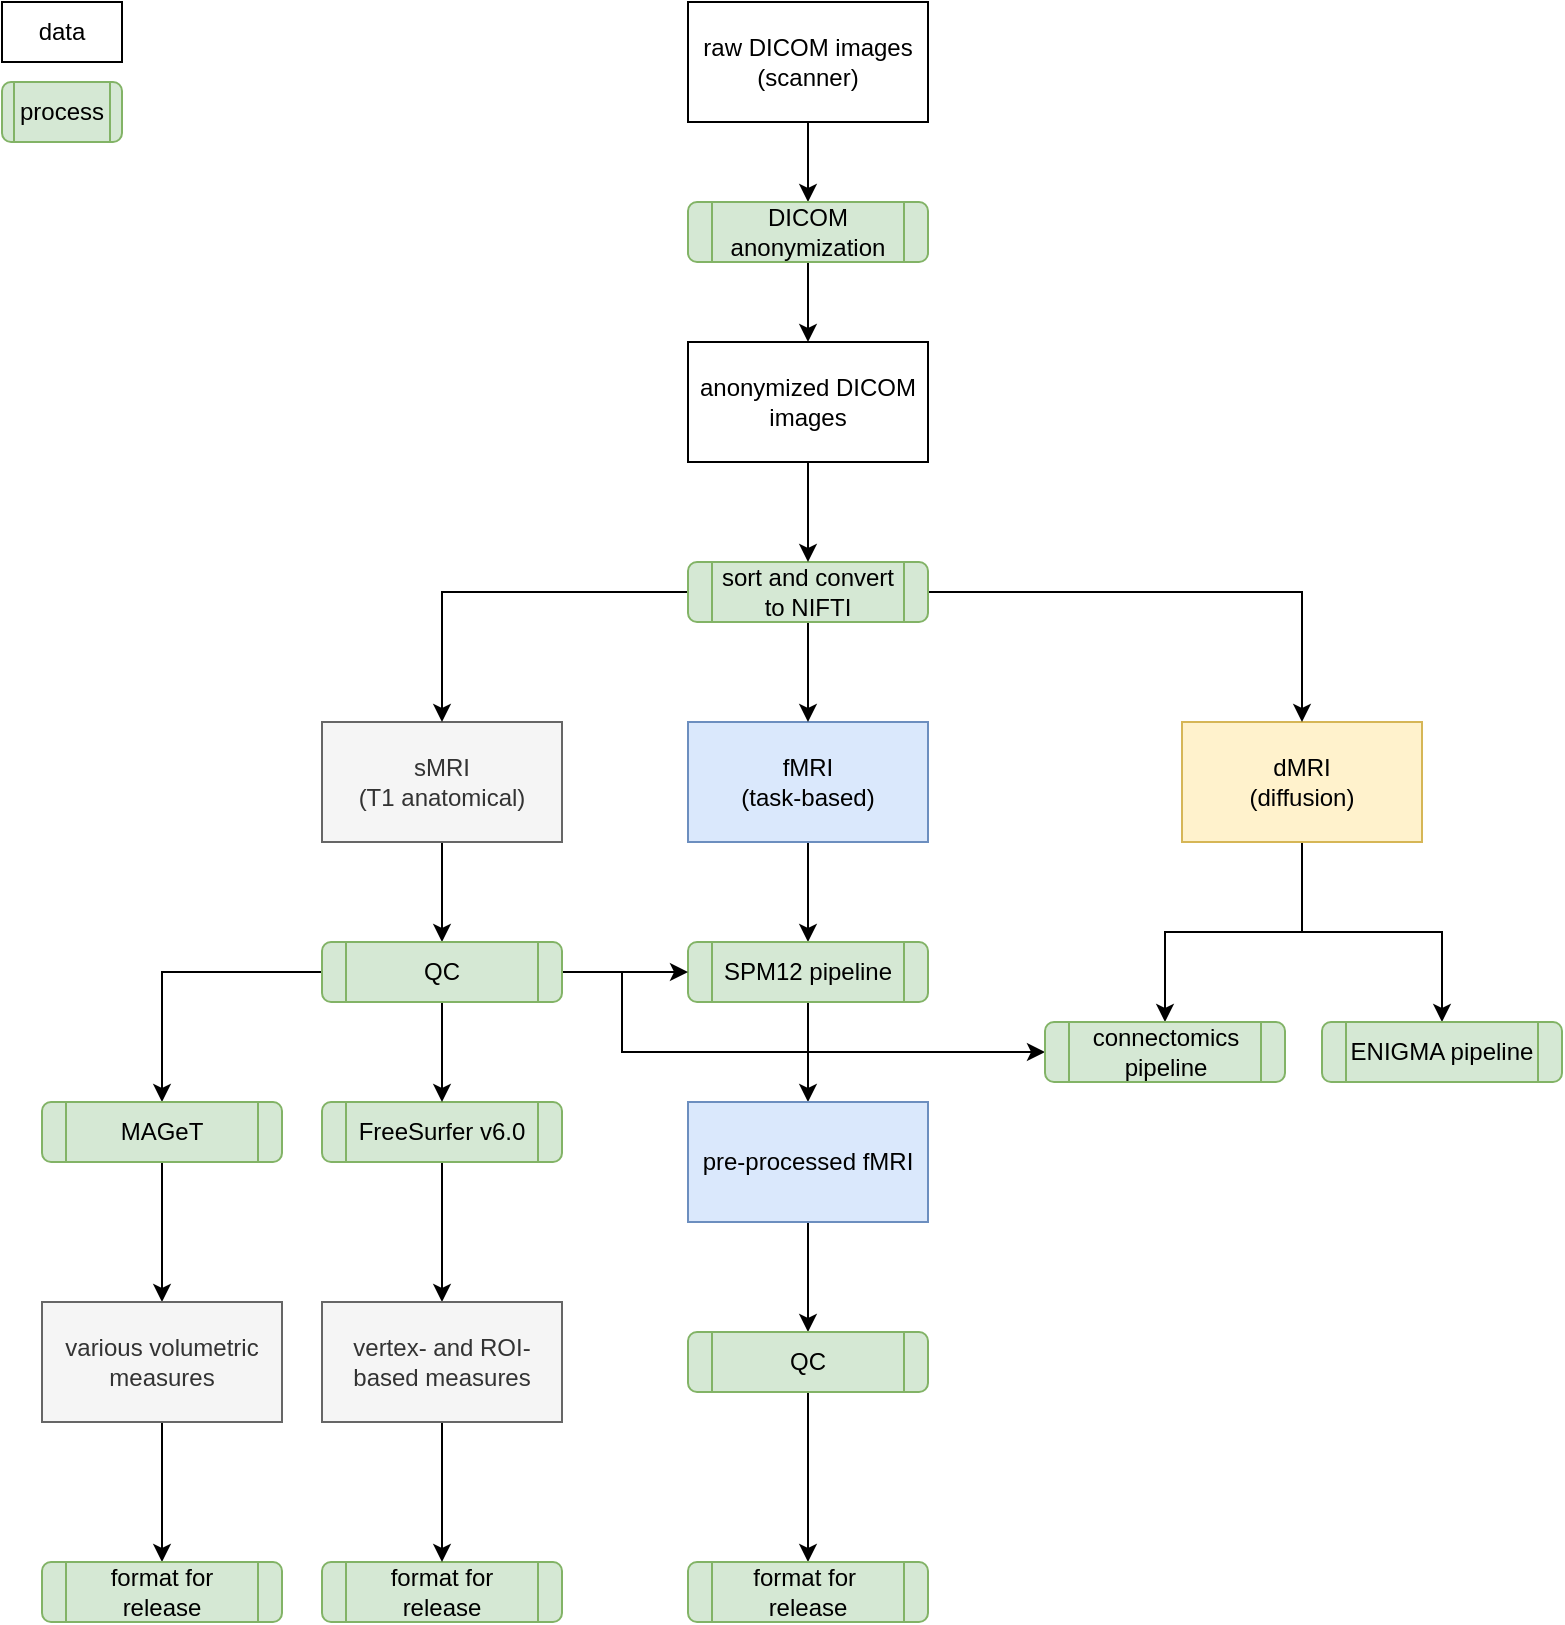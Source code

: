 <mxfile version="10.5.9" type="github"><diagram id="j0eW-3rL3nAvA6KZJJpW" name="Page-1"><mxGraphModel dx="808" dy="713" grid="1" gridSize="10" guides="1" tooltips="1" connect="1" arrows="1" fold="1" page="1" pageScale="1" pageWidth="827" pageHeight="1169" math="0" shadow="0"><root><mxCell id="0"/><mxCell id="1" parent="0"/><mxCell id="-qOHd8E0QizUEmg0LQXA-15" value="" style="edgeStyle=orthogonalEdgeStyle;rounded=0;orthogonalLoop=1;jettySize=auto;html=1;" parent="1" source="-qOHd8E0QizUEmg0LQXA-1" target="-qOHd8E0QizUEmg0LQXA-10" edge="1"><mxGeometry relative="1" as="geometry"/></mxCell><mxCell id="-qOHd8E0QizUEmg0LQXA-1" value="raw DICOM images&lt;br&gt;(scanner)" style="rounded=0;whiteSpace=wrap;html=1;" parent="1" vertex="1"><mxGeometry x="353" y="10" width="120" height="60" as="geometry"/></mxCell><mxCell id="-qOHd8E0QizUEmg0LQXA-29" value="" style="edgeStyle=orthogonalEdgeStyle;rounded=0;orthogonalLoop=1;jettySize=auto;html=1;" parent="1" source="-qOHd8E0QizUEmg0LQXA-10" target="-qOHd8E0QizUEmg0LQXA-28" edge="1"><mxGeometry relative="1" as="geometry"/></mxCell><UserObject label="DICOM anonymization" link="https://git.scicore.unibas.ch/pipelines_mcn/z37-mri/tree/master/1-dicom-anonymization" id="-qOHd8E0QizUEmg0LQXA-10"><mxCell style="shape=process;whiteSpace=wrap;html=1;backgroundOutline=1;rounded=1;shadow=0;glass=0;comic=0;fillColor=#d5e8d4;strokeColor=#82b366;" parent="1" vertex="1"><mxGeometry x="353" y="110" width="120" height="30" as="geometry"/></mxCell></UserObject><mxCell id="-qOHd8E0QizUEmg0LQXA-57" value="" style="edgeStyle=orthogonalEdgeStyle;rounded=0;orthogonalLoop=1;jettySize=auto;html=1;" parent="1" source="-qOHd8E0QizUEmg0LQXA-17" target="-qOHd8E0QizUEmg0LQXA-56" edge="1"><mxGeometry relative="1" as="geometry"/></mxCell><mxCell id="-qOHd8E0QizUEmg0LQXA-17" value="&lt;div&gt;sMRI&lt;/div&gt;&lt;div&gt;(T1 anatomical)&lt;br&gt;&lt;/div&gt;" style="rounded=0;whiteSpace=wrap;html=1;shadow=0;glass=0;comic=0;fillColor=#f5f5f5;strokeColor=#666666;fontColor=#333333;" parent="1" vertex="1"><mxGeometry x="170" y="370" width="120" height="60" as="geometry"/></mxCell><mxCell id="-qOHd8E0QizUEmg0LQXA-42" value="" style="edgeStyle=orthogonalEdgeStyle;rounded=0;orthogonalLoop=1;jettySize=auto;html=1;" parent="1" source="-qOHd8E0QizUEmg0LQXA-21" target="-qOHd8E0QizUEmg0LQXA-41" edge="1"><mxGeometry relative="1" as="geometry"/></mxCell><mxCell id="-qOHd8E0QizUEmg0LQXA-21" value="&lt;div&gt;fMRI&lt;/div&gt;&lt;div&gt;(task-based)&lt;br&gt;&lt;/div&gt;" style="rounded=0;whiteSpace=wrap;html=1;shadow=0;glass=0;comic=0;fillColor=#dae8fc;strokeColor=#6c8ebf;" parent="1" vertex="1"><mxGeometry x="353" y="370" width="120" height="60" as="geometry"/></mxCell><mxCell id="-qOHd8E0QizUEmg0LQXA-65" style="edgeStyle=orthogonalEdgeStyle;rounded=0;orthogonalLoop=1;jettySize=auto;html=1;entryX=0.5;entryY=0;entryDx=0;entryDy=0;" parent="1" source="-qOHd8E0QizUEmg0LQXA-23" target="-qOHd8E0QizUEmg0LQXA-62" edge="1"><mxGeometry relative="1" as="geometry"/></mxCell><mxCell id="-qOHd8E0QizUEmg0LQXA-66" style="edgeStyle=orthogonalEdgeStyle;rounded=0;orthogonalLoop=1;jettySize=auto;html=1;entryX=0.5;entryY=0;entryDx=0;entryDy=0;" parent="1" source="-qOHd8E0QizUEmg0LQXA-23" target="-qOHd8E0QizUEmg0LQXA-64" edge="1"><mxGeometry relative="1" as="geometry"/></mxCell><mxCell id="-qOHd8E0QizUEmg0LQXA-23" value="dMRI&lt;br&gt;(diffusion)" style="rounded=0;whiteSpace=wrap;html=1;shadow=0;glass=0;comic=0;fillColor=#fff2cc;strokeColor=#d6b656;" parent="1" vertex="1"><mxGeometry x="600" y="370" width="120" height="60" as="geometry"/></mxCell><mxCell id="-qOHd8E0QizUEmg0LQXA-33" value="" style="edgeStyle=orthogonalEdgeStyle;rounded=0;orthogonalLoop=1;jettySize=auto;html=1;" parent="1" source="-qOHd8E0QizUEmg0LQXA-25" target="-qOHd8E0QizUEmg0LQXA-23" edge="1"><mxGeometry relative="1" as="geometry"/></mxCell><mxCell id="-qOHd8E0QizUEmg0LQXA-34" value="" style="edgeStyle=orthogonalEdgeStyle;rounded=0;orthogonalLoop=1;jettySize=auto;html=1;" parent="1" source="-qOHd8E0QizUEmg0LQXA-25" target="-qOHd8E0QizUEmg0LQXA-17" edge="1"><mxGeometry relative="1" as="geometry"/></mxCell><mxCell id="-qOHd8E0QizUEmg0LQXA-61" value="" style="edgeStyle=orthogonalEdgeStyle;rounded=0;orthogonalLoop=1;jettySize=auto;html=1;" parent="1" source="-qOHd8E0QizUEmg0LQXA-25" target="-qOHd8E0QizUEmg0LQXA-21" edge="1"><mxGeometry relative="1" as="geometry"/></mxCell><UserObject label="sort and convert to NIFTI" link="https://git.scicore.unibas.ch/pipelines_mcn/z37-mri/tree/master/2-dicom-sort-convert" id="-qOHd8E0QizUEmg0LQXA-25"><mxCell style="shape=process;whiteSpace=wrap;html=1;backgroundOutline=1;rounded=1;shadow=0;glass=0;comic=0;fillColor=#d5e8d4;strokeColor=#82b366;" parent="1" vertex="1"><mxGeometry x="353" y="290" width="120" height="30" as="geometry"/></mxCell></UserObject><mxCell id="-qOHd8E0QizUEmg0LQXA-30" value="" style="edgeStyle=orthogonalEdgeStyle;rounded=0;orthogonalLoop=1;jettySize=auto;html=1;" parent="1" source="-qOHd8E0QizUEmg0LQXA-28" target="-qOHd8E0QizUEmg0LQXA-25" edge="1"><mxGeometry relative="1" as="geometry"/></mxCell><mxCell id="-qOHd8E0QizUEmg0LQXA-28" value="anonymized DICOM images" style="rounded=0;whiteSpace=wrap;html=1;" parent="1" vertex="1"><mxGeometry x="353" y="180" width="120" height="60" as="geometry"/></mxCell><mxCell id="-qOHd8E0QizUEmg0LQXA-39" value="process" style="shape=process;whiteSpace=wrap;html=1;backgroundOutline=1;rounded=1;shadow=0;glass=0;comic=0;fillColor=#d5e8d4;strokeColor=#82b366;" parent="1" vertex="1"><mxGeometry x="10" y="50" width="60" height="30" as="geometry"/></mxCell><mxCell id="-qOHd8E0QizUEmg0LQXA-40" value="data" style="rounded=0;whiteSpace=wrap;html=1;shadow=0;glass=0;comic=0;gradientColor=none;" parent="1" vertex="1"><mxGeometry x="10" y="10" width="60" height="30" as="geometry"/></mxCell><mxCell id="-qOHd8E0QizUEmg0LQXA-45" value="" style="edgeStyle=orthogonalEdgeStyle;rounded=0;orthogonalLoop=1;jettySize=auto;html=1;" parent="1" source="-qOHd8E0QizUEmg0LQXA-41" target="-qOHd8E0QizUEmg0LQXA-44" edge="1"><mxGeometry relative="1" as="geometry"/></mxCell><UserObject label="SPM12 pipeline" link="https://git.scicore.unibas.ch/pipelines_mcn/z37-mri/tree/master/3.1-fmri-preprocessing" id="-qOHd8E0QizUEmg0LQXA-41"><mxCell style="shape=process;whiteSpace=wrap;html=1;backgroundOutline=1;rounded=1;shadow=0;glass=0;comic=0;fillColor=#d5e8d4;strokeColor=#82b366;" parent="1" vertex="1"><mxGeometry x="353" y="480" width="120" height="30" as="geometry"/></mxCell></UserObject><mxCell id="-qOHd8E0QizUEmg0LQXA-49" value="" style="edgeStyle=orthogonalEdgeStyle;rounded=0;orthogonalLoop=1;jettySize=auto;html=1;" parent="1" source="-qOHd8E0QizUEmg0LQXA-44" target="-qOHd8E0QizUEmg0LQXA-48" edge="1"><mxGeometry relative="1" as="geometry"/></mxCell><mxCell id="-qOHd8E0QizUEmg0LQXA-44" value="pre-processed fMRI" style="rounded=0;whiteSpace=wrap;html=1;shadow=0;glass=0;comic=0;fillColor=#dae8fc;strokeColor=#6c8ebf;" parent="1" vertex="1"><mxGeometry x="353" y="560" width="120" height="60" as="geometry"/></mxCell><mxCell id="-qOHd8E0QizUEmg0LQXA-54" value="" style="edgeStyle=orthogonalEdgeStyle;rounded=0;orthogonalLoop=1;jettySize=auto;html=1;" parent="1" source="-qOHd8E0QizUEmg0LQXA-46" target="-qOHd8E0QizUEmg0LQXA-53" edge="1"><mxGeometry relative="1" as="geometry"/></mxCell><UserObject label="FreeSurfer v6.0" link="https://git.scicore.unibas.ch/pipelines_mcn/z37-mri/tree/master/5.1-t1-freesurfer" id="-qOHd8E0QizUEmg0LQXA-46"><mxCell style="shape=process;whiteSpace=wrap;html=1;backgroundOutline=1;rounded=1;shadow=0;glass=0;comic=0;fillColor=#d5e8d4;strokeColor=#82b366;" parent="1" vertex="1"><mxGeometry x="170" y="560" width="120" height="30" as="geometry"/></mxCell></UserObject><mxCell id="-qOHd8E0QizUEmg0LQXA-52" value="" style="edgeStyle=orthogonalEdgeStyle;rounded=0;orthogonalLoop=1;jettySize=auto;html=1;" parent="1" source="-qOHd8E0QizUEmg0LQXA-48" target="-qOHd8E0QizUEmg0LQXA-50" edge="1"><mxGeometry relative="1" as="geometry"/></mxCell><UserObject label="QC" link="https://git.scicore.unibas.ch/pipelines_mcn/z37-mri/tree/master/3.1-fmri-preprocessing" id="-qOHd8E0QizUEmg0LQXA-48"><mxCell style="shape=process;whiteSpace=wrap;html=1;backgroundOutline=1;rounded=1;shadow=0;glass=0;comic=0;fillColor=#d5e8d4;strokeColor=#82b366;" parent="1" vertex="1"><mxGeometry x="353" y="675" width="120" height="30" as="geometry"/></mxCell></UserObject><UserObject label="format for&amp;nbsp; release" link="https://git.scicore.unibas.ch/pipelines_mcn/z37-mri/tree/master/3.2-fmri-format-for-release" id="-qOHd8E0QizUEmg0LQXA-50"><mxCell style="shape=process;whiteSpace=wrap;html=1;backgroundOutline=1;rounded=1;shadow=0;glass=0;comic=0;fillColor=#d5e8d4;strokeColor=#82b366;" parent="1" vertex="1"><mxGeometry x="353" y="790" width="120" height="30" as="geometry"/></mxCell></UserObject><UserObject label="format for release" link="https://git.scicore.unibas.ch/pipelines_mcn/z37-mri/tree/master/5.2-t1-format-freesurfer-for-release" id="-qOHd8E0QizUEmg0LQXA-51"><mxCell style="shape=process;whiteSpace=wrap;html=1;backgroundOutline=1;rounded=1;shadow=0;glass=0;comic=0;fillColor=#d5e8d4;strokeColor=#82b366;" parent="1" vertex="1"><mxGeometry x="170" y="790" width="120" height="30" as="geometry"/></mxCell></UserObject><mxCell id="-qOHd8E0QizUEmg0LQXA-55" style="edgeStyle=orthogonalEdgeStyle;rounded=0;orthogonalLoop=1;jettySize=auto;html=1;entryX=0.5;entryY=0;entryDx=0;entryDy=0;" parent="1" source="-qOHd8E0QizUEmg0LQXA-53" target="-qOHd8E0QizUEmg0LQXA-51" edge="1"><mxGeometry relative="1" as="geometry"/></mxCell><mxCell id="-qOHd8E0QizUEmg0LQXA-53" value="vertex- and ROI-based measures" style="rounded=0;whiteSpace=wrap;html=1;shadow=0;glass=0;comic=0;fillColor=#f5f5f5;strokeColor=#666666;fontColor=#333333;" parent="1" vertex="1"><mxGeometry x="170" y="660" width="120" height="60" as="geometry"/></mxCell><mxCell id="-qOHd8E0QizUEmg0LQXA-58" style="edgeStyle=orthogonalEdgeStyle;rounded=0;orthogonalLoop=1;jettySize=auto;html=1;entryX=0;entryY=0.5;entryDx=0;entryDy=0;" parent="1" source="-qOHd8E0QizUEmg0LQXA-56" target="-qOHd8E0QizUEmg0LQXA-41" edge="1"><mxGeometry relative="1" as="geometry"/></mxCell><mxCell id="-qOHd8E0QizUEmg0LQXA-59" value="" style="edgeStyle=orthogonalEdgeStyle;rounded=0;orthogonalLoop=1;jettySize=auto;html=1;" parent="1" source="-qOHd8E0QizUEmg0LQXA-56" target="-qOHd8E0QizUEmg0LQXA-46" edge="1"><mxGeometry relative="1" as="geometry"/></mxCell><mxCell id="-qOHd8E0QizUEmg0LQXA-68" style="edgeStyle=orthogonalEdgeStyle;rounded=0;orthogonalLoop=1;jettySize=auto;html=1;entryX=0.5;entryY=0;entryDx=0;entryDy=0;" parent="1" source="-qOHd8E0QizUEmg0LQXA-56" target="-qOHd8E0QizUEmg0LQXA-67" edge="1"><mxGeometry relative="1" as="geometry"/></mxCell><mxCell id="-qOHd8E0QizUEmg0LQXA-74" style="edgeStyle=orthogonalEdgeStyle;rounded=0;orthogonalLoop=1;jettySize=auto;html=1;entryX=0;entryY=0.5;entryDx=0;entryDy=0;" parent="1" source="-qOHd8E0QizUEmg0LQXA-56" target="-qOHd8E0QizUEmg0LQXA-62" edge="1"><mxGeometry relative="1" as="geometry"><Array as="points"><mxPoint x="320" y="495"/><mxPoint x="320" y="535"/></Array></mxGeometry></mxCell><UserObject label="QC" link="https://git.scicore.unibas.ch/pipelines_mcn/z37-mri/tree/master/3.1-fmri-preprocessing" id="-qOHd8E0QizUEmg0LQXA-56"><mxCell style="shape=process;whiteSpace=wrap;html=1;backgroundOutline=1;rounded=1;shadow=0;glass=0;comic=0;fillColor=#d5e8d4;strokeColor=#82b366;" parent="1" vertex="1"><mxGeometry x="170" y="480" width="120" height="30" as="geometry"/></mxCell></UserObject><mxCell id="-qOHd8E0QizUEmg0LQXA-62" value="connectomics pipeline" style="shape=process;whiteSpace=wrap;html=1;backgroundOutline=1;rounded=1;shadow=0;glass=0;comic=0;fillColor=#d5e8d4;strokeColor=#82b366;" parent="1" vertex="1"><mxGeometry x="531.5" y="520" width="120" height="30" as="geometry"/></mxCell><mxCell id="-qOHd8E0QizUEmg0LQXA-64" value="ENIGMA pipeline" style="shape=process;whiteSpace=wrap;html=1;backgroundOutline=1;rounded=1;shadow=0;glass=0;comic=0;fillColor=#d5e8d4;strokeColor=#82b366;" parent="1" vertex="1"><mxGeometry x="670" y="520" width="120" height="30" as="geometry"/></mxCell><mxCell id="-qOHd8E0QizUEmg0LQXA-70" value="" style="edgeStyle=orthogonalEdgeStyle;rounded=0;orthogonalLoop=1;jettySize=auto;html=1;" parent="1" source="-qOHd8E0QizUEmg0LQXA-67" target="-qOHd8E0QizUEmg0LQXA-69" edge="1"><mxGeometry relative="1" as="geometry"/></mxCell><UserObject label="MAGeT" link="https://git.scicore.unibas.ch/pipelines_mcn/z37-mri/tree/master/4.1-t1-maget" id="-qOHd8E0QizUEmg0LQXA-67"><mxCell style="shape=process;whiteSpace=wrap;html=1;backgroundOutline=1;rounded=1;shadow=0;glass=0;comic=0;fillColor=#d5e8d4;strokeColor=#82b366;" parent="1" vertex="1"><mxGeometry x="30" y="560" width="120" height="30" as="geometry"/></mxCell></UserObject><mxCell id="fcljnQhwpUjbs1ZjV25k-3" value="" style="edgeStyle=orthogonalEdgeStyle;rounded=0;orthogonalLoop=1;jettySize=auto;html=1;" edge="1" parent="1" source="-qOHd8E0QizUEmg0LQXA-69" target="fcljnQhwpUjbs1ZjV25k-2"><mxGeometry relative="1" as="geometry"/></mxCell><mxCell id="-qOHd8E0QizUEmg0LQXA-69" value="various volumetric measures" style="rounded=0;whiteSpace=wrap;html=1;shadow=0;glass=0;comic=0;fillColor=#f5f5f5;strokeColor=#666666;fontColor=#333333;" parent="1" vertex="1"><mxGeometry x="30" y="660" width="120" height="60" as="geometry"/></mxCell><UserObject label="format for release" link="https://git.scicore.unibas.ch/pipelines_mcn/z37-mri/tree/master/4.2-t1-format-maget-for-release" id="fcljnQhwpUjbs1ZjV25k-2"><mxCell style="shape=process;whiteSpace=wrap;html=1;backgroundOutline=1;rounded=1;shadow=0;glass=0;comic=0;fillColor=#d5e8d4;strokeColor=#82b366;" vertex="1" parent="1"><mxGeometry x="30" y="790" width="120" height="30" as="geometry"/></mxCell></UserObject></root></mxGraphModel></diagram></mxfile>